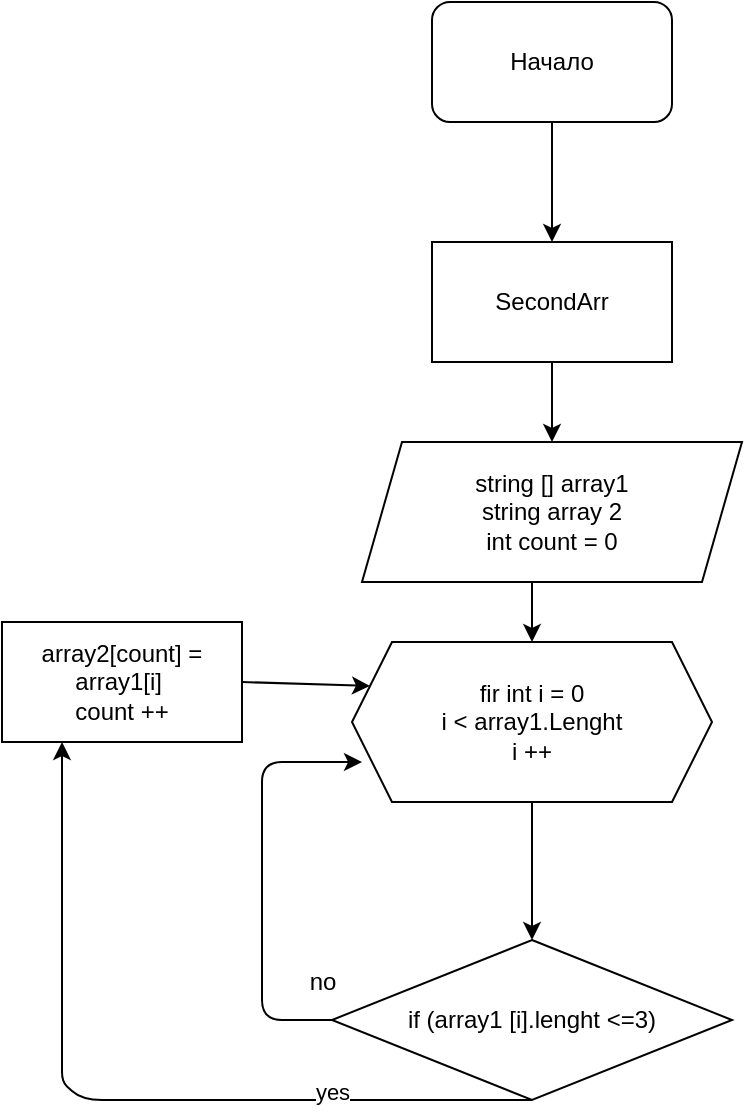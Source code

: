 <mxfile>
    <diagram id="bHi1m3lsP-aub5EeZGfB" name="Page-1">
        <mxGraphModel dx="1680" dy="343" grid="1" gridSize="10" guides="1" tooltips="1" connect="1" arrows="1" fold="1" page="1" pageScale="1" pageWidth="827" pageHeight="1169" math="0" shadow="0">
            <root>
                <mxCell id="0"/>
                <mxCell id="1" parent="0"/>
                <mxCell id="37" style="edgeStyle=none;html=1;exitX=0.5;exitY=1;exitDx=0;exitDy=0;" edge="1" parent="1" source="31" target="32">
                    <mxGeometry relative="1" as="geometry"/>
                </mxCell>
                <mxCell id="31" value="Начало&lt;br&gt;" style="rounded=1;whiteSpace=wrap;html=1;" vertex="1" parent="1">
                    <mxGeometry x="145" y="620" width="120" height="60" as="geometry"/>
                </mxCell>
                <mxCell id="38" style="edgeStyle=none;html=1;exitX=0.5;exitY=1;exitDx=0;exitDy=0;entryX=0.5;entryY=0;entryDx=0;entryDy=0;" edge="1" parent="1" source="32" target="33">
                    <mxGeometry relative="1" as="geometry"/>
                </mxCell>
                <mxCell id="32" value="SecondArr" style="rounded=0;whiteSpace=wrap;html=1;" vertex="1" parent="1">
                    <mxGeometry x="145" y="740" width="120" height="60" as="geometry"/>
                </mxCell>
                <mxCell id="40" style="edgeStyle=none;html=1;entryX=0.5;entryY=0;entryDx=0;entryDy=0;" edge="1" parent="1" target="34">
                    <mxGeometry relative="1" as="geometry">
                        <mxPoint x="195" y="910" as="sourcePoint"/>
                    </mxGeometry>
                </mxCell>
                <mxCell id="33" value="string [] array1&lt;br&gt;string array 2&lt;br&gt;int count = 0" style="shape=parallelogram;perimeter=parallelogramPerimeter;whiteSpace=wrap;html=1;fixedSize=1;" vertex="1" parent="1">
                    <mxGeometry x="110" y="840" width="190" height="70" as="geometry"/>
                </mxCell>
                <mxCell id="42" style="edgeStyle=none;html=1;exitX=0.5;exitY=1;exitDx=0;exitDy=0;entryX=0.5;entryY=0;entryDx=0;entryDy=0;" edge="1" parent="1" source="34" target="35">
                    <mxGeometry relative="1" as="geometry"/>
                </mxCell>
                <mxCell id="34" value="fir int i = 0&lt;br&gt;i &amp;lt; array1.Lenght&lt;br&gt;i ++" style="shape=hexagon;perimeter=hexagonPerimeter2;whiteSpace=wrap;html=1;fixedSize=1;" vertex="1" parent="1">
                    <mxGeometry x="105" y="940" width="180" height="80" as="geometry"/>
                </mxCell>
                <mxCell id="48" style="edgeStyle=none;html=1;exitX=0.5;exitY=1;exitDx=0;exitDy=0;entryX=0.25;entryY=1;entryDx=0;entryDy=0;" edge="1" parent="1" source="35" target="36">
                    <mxGeometry relative="1" as="geometry">
                        <mxPoint x="-40" y="1020" as="targetPoint"/>
                        <Array as="points">
                            <mxPoint x="-30" y="1169"/>
                            <mxPoint x="-40" y="1160"/>
                            <mxPoint x="-40" y="1150"/>
                        </Array>
                    </mxGeometry>
                </mxCell>
                <mxCell id="49" value="yes" style="edgeLabel;html=1;align=center;verticalAlign=middle;resizable=0;points=[];" vertex="1" connectable="0" parent="48">
                    <mxGeometry x="-0.508" y="-4" relative="1" as="geometry">
                        <mxPoint as="offset"/>
                    </mxGeometry>
                </mxCell>
                <mxCell id="52" style="edgeStyle=none;html=1;exitX=0;exitY=0.5;exitDx=0;exitDy=0;" edge="1" parent="1" source="35">
                    <mxGeometry relative="1" as="geometry">
                        <mxPoint x="110" y="1000" as="targetPoint"/>
                        <Array as="points">
                            <mxPoint x="60" y="1129"/>
                            <mxPoint x="60" y="1060"/>
                            <mxPoint x="60" y="1000"/>
                        </Array>
                    </mxGeometry>
                </mxCell>
                <mxCell id="35" value="if (array1 [i].lenght &amp;lt;=3)" style="rhombus;whiteSpace=wrap;html=1;" vertex="1" parent="1">
                    <mxGeometry x="95" y="1089" width="200" height="80" as="geometry"/>
                </mxCell>
                <mxCell id="51" style="edgeStyle=none;html=1;exitX=1;exitY=0.5;exitDx=0;exitDy=0;entryX=0;entryY=0.25;entryDx=0;entryDy=0;" edge="1" parent="1" source="36" target="34">
                    <mxGeometry relative="1" as="geometry"/>
                </mxCell>
                <mxCell id="36" value="array2[count] = array1[i]&amp;nbsp;&lt;br&gt;count ++" style="rounded=0;whiteSpace=wrap;html=1;" vertex="1" parent="1">
                    <mxGeometry x="-70" y="930" width="120" height="60" as="geometry"/>
                </mxCell>
                <mxCell id="46" value="no" style="text;html=1;align=center;verticalAlign=middle;resizable=0;points=[];autosize=1;strokeColor=none;fillColor=none;" vertex="1" parent="1">
                    <mxGeometry x="75" y="1100" width="30" height="20" as="geometry"/>
                </mxCell>
            </root>
        </mxGraphModel>
    </diagram>
</mxfile>